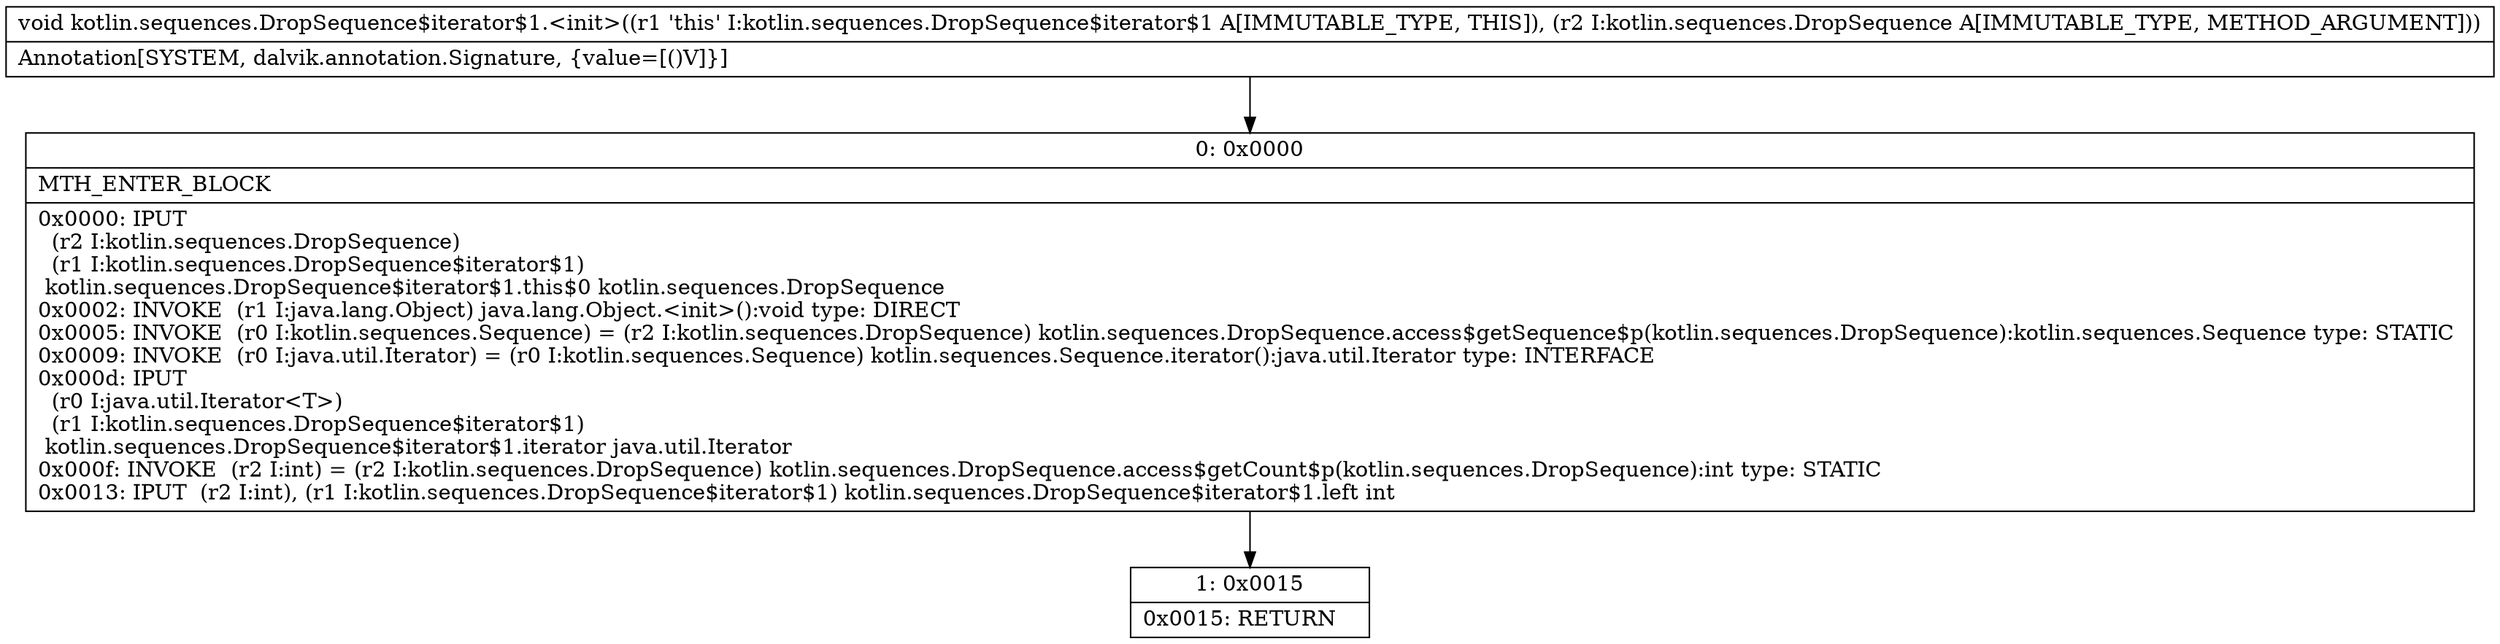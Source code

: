 digraph "CFG forkotlin.sequences.DropSequence$iterator$1.\<init\>(Lkotlin\/sequences\/DropSequence;)V" {
Node_0 [shape=record,label="{0\:\ 0x0000|MTH_ENTER_BLOCK\l|0x0000: IPUT  \l  (r2 I:kotlin.sequences.DropSequence)\l  (r1 I:kotlin.sequences.DropSequence$iterator$1)\l kotlin.sequences.DropSequence$iterator$1.this$0 kotlin.sequences.DropSequence \l0x0002: INVOKE  (r1 I:java.lang.Object) java.lang.Object.\<init\>():void type: DIRECT \l0x0005: INVOKE  (r0 I:kotlin.sequences.Sequence) = (r2 I:kotlin.sequences.DropSequence) kotlin.sequences.DropSequence.access$getSequence$p(kotlin.sequences.DropSequence):kotlin.sequences.Sequence type: STATIC \l0x0009: INVOKE  (r0 I:java.util.Iterator) = (r0 I:kotlin.sequences.Sequence) kotlin.sequences.Sequence.iterator():java.util.Iterator type: INTERFACE \l0x000d: IPUT  \l  (r0 I:java.util.Iterator\<T\>)\l  (r1 I:kotlin.sequences.DropSequence$iterator$1)\l kotlin.sequences.DropSequence$iterator$1.iterator java.util.Iterator \l0x000f: INVOKE  (r2 I:int) = (r2 I:kotlin.sequences.DropSequence) kotlin.sequences.DropSequence.access$getCount$p(kotlin.sequences.DropSequence):int type: STATIC \l0x0013: IPUT  (r2 I:int), (r1 I:kotlin.sequences.DropSequence$iterator$1) kotlin.sequences.DropSequence$iterator$1.left int \l}"];
Node_1 [shape=record,label="{1\:\ 0x0015|0x0015: RETURN   \l}"];
MethodNode[shape=record,label="{void kotlin.sequences.DropSequence$iterator$1.\<init\>((r1 'this' I:kotlin.sequences.DropSequence$iterator$1 A[IMMUTABLE_TYPE, THIS]), (r2 I:kotlin.sequences.DropSequence A[IMMUTABLE_TYPE, METHOD_ARGUMENT]))  | Annotation[SYSTEM, dalvik.annotation.Signature, \{value=[()V]\}]\l}"];
MethodNode -> Node_0;
Node_0 -> Node_1;
}


